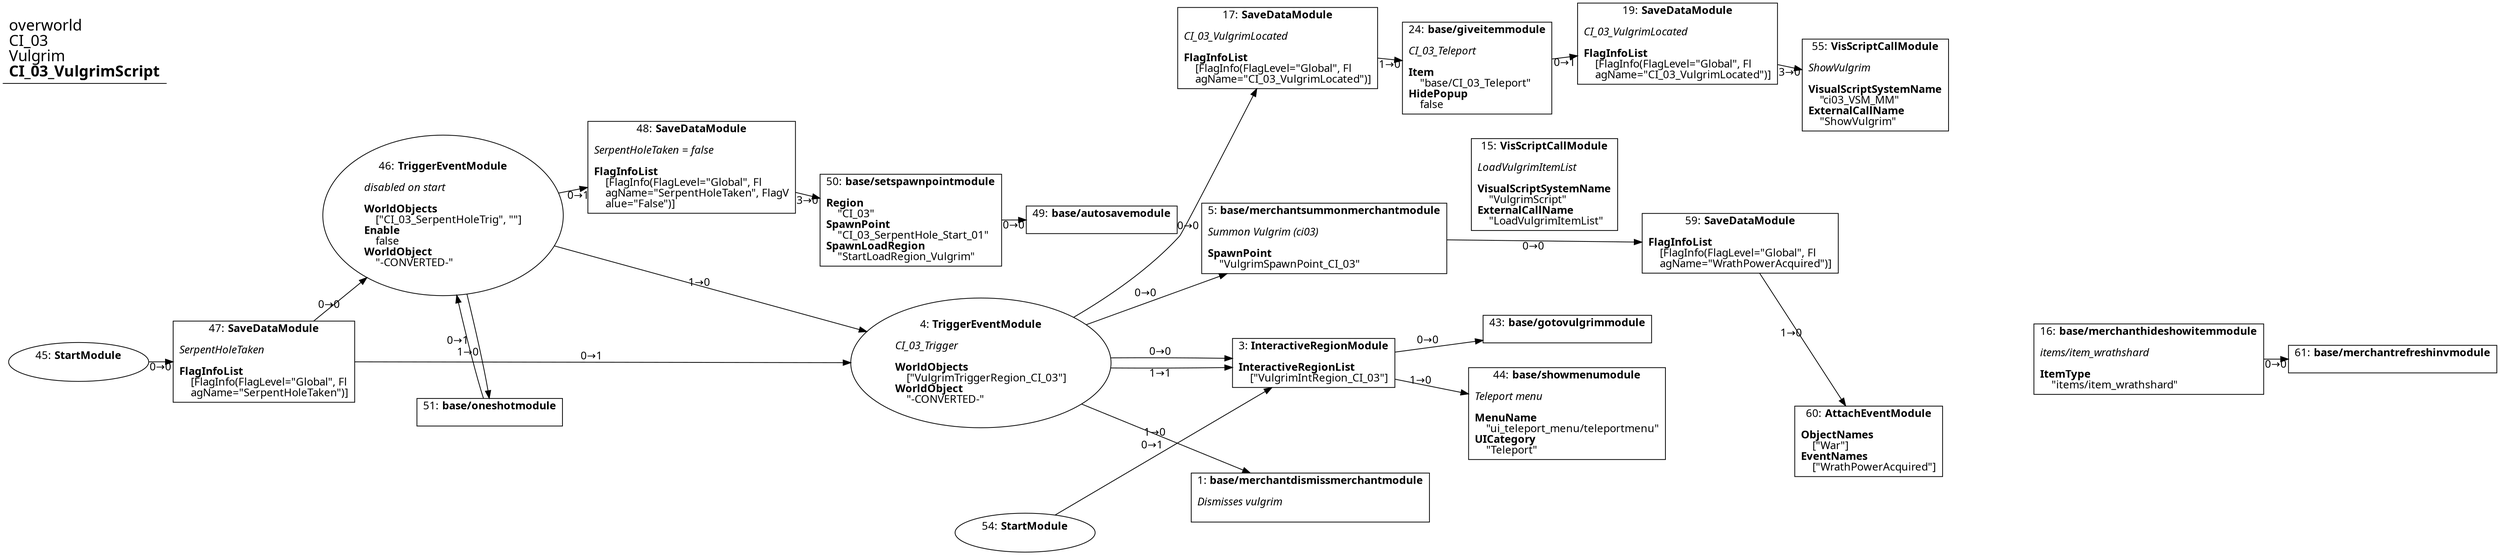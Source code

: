 digraph {
    layout = fdp;
    overlap = prism;
    sep = "+16";
    splines = spline;

    node [ shape = box ];

    graph [ fontname = "Segoe UI" ];
    node [ fontname = "Segoe UI" ];
    edge [ fontname = "Segoe UI" ];

    1 [ label = <1: <b>base/merchantdismissmerchantmodule</b><br/><br/><i>Dismisses vulgrim<br align="left"/></i><br align="left"/>> ];
    1 [ pos = "0.296,-0.56600004!" ];

    3 [ label = <3: <b>InteractiveRegionModule</b><br/><br/><b>InteractiveRegionList</b><br align="left"/>    [&quot;VulgrimIntRegion_CI_03&quot;]<br align="left"/>> ];
    3 [ pos = "0.296,-0.40600002!" ];
    3 -> 43 [ label = "0→0" ];
    3 -> 44 [ label = "1→0" ];

    4 [ label = <4: <b>TriggerEventModule</b><br/><br/><i>CI_03_Trigger<br align="left"/></i><br align="left"/><b>WorldObjects</b><br align="left"/>    [&quot;VulgrimTriggerRegion_CI_03&quot;]<br align="left"/><b>WorldObject</b><br align="left"/>    &quot;-CONVERTED-&quot;<br align="left"/>> ];
    4 [ shape = oval ]
    4 [ pos = "-0.102000006,-0.40600002!" ];
    4 -> 1 [ label = "1→0" ];
    4 -> 5 [ label = "0→0" ];
    4 -> 3 [ label = "0→0" ];
    4 -> 3 [ label = "1→1" ];
    4 -> 17 [ label = "0→0" ];

    5 [ label = <5: <b>base/merchantsummonmerchantmodule</b><br/><br/><i>Summon Vulgrim (ci03)<br align="left"/></i><br align="left"/><b>SpawnPoint</b><br align="left"/>    &quot;VulgrimSpawnPoint_CI_03&quot;<br align="left"/>> ];
    5 [ pos = "0.29700002,-0.256!" ];
    5 -> 59 [ label = "0→0" ];

    15 [ label = <15: <b>VisScriptCallModule</b><br/><br/><i>LoadVulgrimItemList<br align="left"/></i><br align="left"/><b>VisualScriptSystemName</b><br align="left"/>    &quot;VulgrimScript&quot;<br align="left"/><b>ExternalCallName</b><br align="left"/>    &quot;LoadVulgrimItemList&quot;<br align="left"/>> ];
    15 [ pos = "0.59400004,-0.19000001!" ];

    16 [ label = <16: <b>base/merchanthideshowitemmodule</b><br/><br/><i>items/item_wrathshard<br align="left"/></i><br align="left"/><b>ItemType</b><br align="left"/>    &quot;items/item_wrathshard&quot;<br align="left"/>> ];
    16 [ pos = "1.3050001,-0.40500003!" ];
    16 -> 61 [ label = "0→0" ];

    17 [ label = <17: <b>SaveDataModule</b><br/><br/><i>CI_03_VulgrimLocated<br align="left"/></i><br align="left"/><b>FlagInfoList</b><br align="left"/>    [FlagInfo(FlagLevel=&quot;Global&quot;, Fl<br align="left"/>    agName=&quot;CI_03_VulgrimLocated&quot;)]<br align="left"/>> ];
    17 [ pos = "0.29000002,-0.039!" ];
    17 -> 24 [ label = "1→0" ];

    19 [ label = <19: <b>SaveDataModule</b><br/><br/><i>CI_03_VulgrimLocated<br align="left"/></i><br align="left"/><b>FlagInfoList</b><br align="left"/>    [FlagInfo(FlagLevel=&quot;Global&quot;, Fl<br align="left"/>    agName=&quot;CI_03_VulgrimLocated&quot;)]<br align="left"/>> ];
    19 [ pos = "0.69600004,-0.039!" ];
    19 -> 55 [ label = "3→0" ];

    24 [ label = <24: <b>base/giveitemmodule</b><br/><br/><i>CI_03_Teleport<br align="left"/></i><br align="left"/><b>Item</b><br align="left"/>    &quot;base/CI_03_Teleport&quot;<br align="left"/><b>HidePopup</b><br align="left"/>    false<br align="left"/>> ];
    24 [ pos = "0.51900005,-0.062000003!" ];
    24 -> 19 [ label = "0→1" ];

    43 [ label = <43: <b>base/gotovulgrimmodule</b><br/><br/>> ];
    43 [ pos = "0.61200005,-0.377!" ];

    44 [ label = <44: <b>base/showmenumodule</b><br/><br/><i>Teleport menu<br align="left"/></i><br align="left"/><b>MenuName</b><br align="left"/>    &quot;ui_teleport_menu/teleportmenu&quot;<br align="left"/><b>UICategory</b><br align="left"/>    &quot;Teleport&quot;<br align="left"/>> ];
    44 [ pos = "0.61200005,-0.46100003!" ];

    45 [ label = <45: <b>StartModule</b><br/><br/>> ];
    45 [ shape = oval ]
    45 [ pos = "-1.113,-0.40800002!" ];
    45 -> 47 [ label = "0→0" ];

    46 [ label = <46: <b>TriggerEventModule</b><br/><br/><i>disabled on start<br align="left"/></i><br align="left"/><b>WorldObjects</b><br align="left"/>    [&quot;CI_03_SerpentHoleTrig&quot;, &quot;&quot;]<br align="left"/><b>Enable</b><br align="left"/>    false<br align="left"/><b>WorldObject</b><br align="left"/>    &quot;-CONVERTED-&quot;<br align="left"/>> ];
    46 [ shape = oval ]
    46 [ pos = "-0.66700006,-0.238!" ];
    46 -> 48 [ label = "0→1" ];
    46 -> 51 [ label = "1→0" ];
    46 -> 4 [ label = "1→0" ];

    47 [ label = <47: <b>SaveDataModule</b><br/><br/><i>SerpentHoleTaken<br align="left"/></i><br align="left"/><b>FlagInfoList</b><br align="left"/>    [FlagInfo(FlagLevel=&quot;Global&quot;, Fl<br align="left"/>    agName=&quot;SerpentHoleTaken&quot;)]<br align="left"/>> ];
    47 [ pos = "-0.91300005,-0.40800002!" ];
    47 -> 46 [ label = "0→0" ];
    47 -> 4 [ label = "0→1" ];

    48 [ label = <48: <b>SaveDataModule</b><br/><br/><i>SerpentHoleTaken = false<br align="left"/></i><br align="left"/><b>FlagInfoList</b><br align="left"/>    [FlagInfo(FlagLevel=&quot;Global&quot;, Fl<br align="left"/>    agName=&quot;SerpentHoleTaken&quot;, FlagV<br align="left"/>    alue=&quot;False&quot;)]<br align="left"/>> ];
    48 [ pos = "-0.39100003,-0.187!" ];
    48 -> 50 [ label = "3→0" ];

    49 [ label = <49: <b>base/autosavemodule</b><br/><br/>> ];
    49 [ pos = "0.015000001,-0.23300001!" ];

    50 [ label = <50: <b>base/setspawnpointmodule</b><br/><br/><b>Region</b><br align="left"/>    &quot;CI_03&quot;<br align="left"/><b>SpawnPoint</b><br align="left"/>    &quot;CI_03_SerpentHole_Start_01&quot;<br align="left"/><b>SpawnLoadRegion</b><br align="left"/>    &quot;StartLoadRegion_Vulgrim&quot;<br align="left"/>> ];
    50 [ pos = "-0.193,-0.23300001!" ];
    50 -> 49 [ label = "0→0" ];

    51 [ label = <51: <b>base/oneshotmodule</b><br/><br/>> ];
    51 [ pos = "-0.63000005,-0.47200003!" ];
    51 -> 46 [ label = "0→1" ];

    54 [ label = <54: <b>StartModule</b><br/><br/>> ];
    54 [ shape = oval ]
    54 [ pos = "-0.044000003,-0.609!" ];
    54 -> 3 [ label = "0→1" ];

    55 [ label = <55: <b>VisScriptCallModule</b><br/><br/><i>ShowVulgrim<br align="left"/></i><br align="left"/><b>VisualScriptSystemName</b><br align="left"/>    &quot;ci03_VSM_MM&quot;<br align="left"/><b>ExternalCallName</b><br align="left"/>    &quot;ShowVulgrim&quot;<br align="left"/>> ];
    55 [ pos = "0.91800004,-0.085!" ];

    59 [ label = <59: <b>SaveDataModule</b><br/><br/><b>FlagInfoList</b><br align="left"/>    [FlagInfo(FlagLevel=&quot;Global&quot;, Fl<br align="left"/>    agName=&quot;WrathPowerAcquired&quot;)]<br align="left"/>> ];
    59 [ pos = "0.81900007,-0.256!" ];
    59 -> 60 [ label = "1→0" ];

    60 [ label = <60: <b>AttachEventModule</b><br/><br/><b>ObjectNames</b><br align="left"/>    [&quot;War&quot;]<br align="left"/><b>EventNames</b><br align="left"/>    [&quot;WrathPowerAcquired&quot;]<br align="left"/>> ];
    60 [ pos = "0.96000004,-0.49800003!" ];

    61 [ label = <61: <b>base/merchantrefreshinvmodule</b><br/><br/>> ];
    61 [ pos = "1.5940001,-0.40500003!" ];

    title [ pos = "-1.1140001,-0.038000003!" ];
    title [ shape = underline ];
    title [ label = <<font point-size="20">overworld<br align="left"/>CI_03<br align="left"/>Vulgrim<br align="left"/><b>CI_03_VulgrimScript</b><br align="left"/></font>> ];
}
